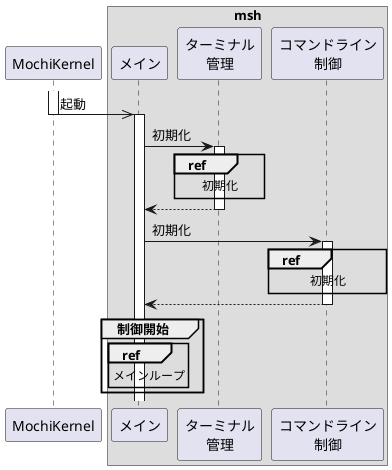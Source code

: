 @startuml

participant "MochiKernel"             as kernel
box "msh"
    participant "メイン"               as main
    participant "ターミナル\n管理"     as termmng
    participant "コマンドライン\n制御" as clctrl
end box

activate kernel
kernel ->> main: 起動
deactivate kernel
activate main

main -> termmng: 初期化
activate termmng
ref over termmng: 初期化
main <-- termmng:
deactivate termmng

main -> clctrl: 初期化
activate clctrl
ref over clctrl: 初期化
main <-- clctrl:
deactivate clctrl

group 制御開始
    ||5||
    ref over main: メインループ
end group

@enduml
